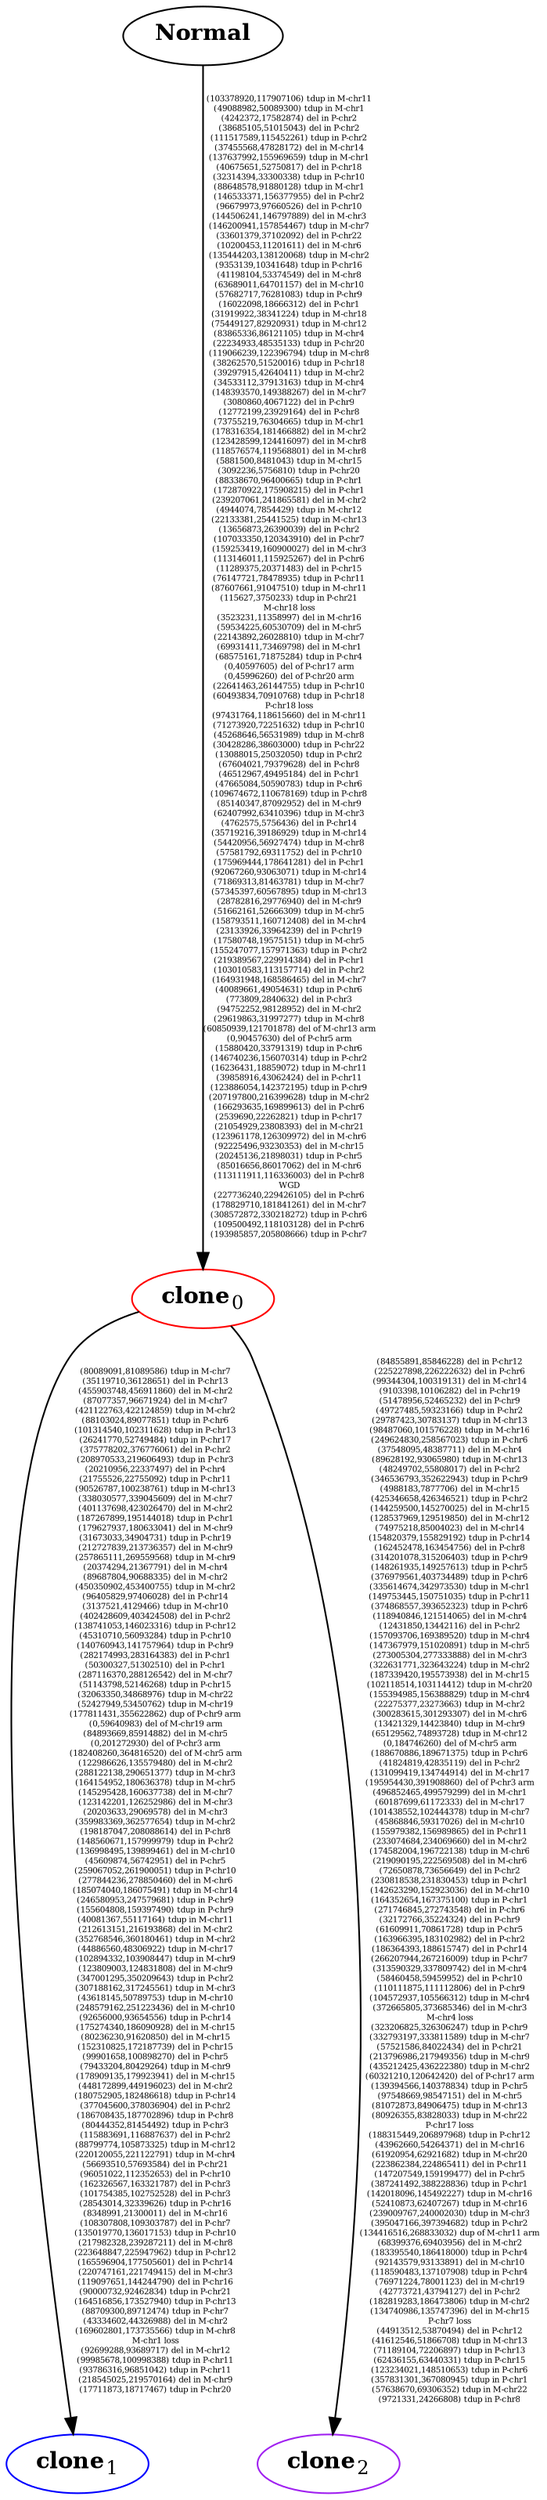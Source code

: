 digraph EvolutionaryCloneTree {
splines=true;
sep="+25,25";
overlap=scalexy;
nodesep=0.6;
	subgraph T {
		N[label=<<B>Normal</B>>,color=black]
		0[label=<<B>clone</B><SUB>0</SUB>>,color=red]
		1[label=<<B>clone</B><SUB>1</SUB>>,color=blue]
		2[label=<<B>clone</B><SUB>2</SUB>>,color=purple]
	{rank = same; 1; 2}
	}
	N -> 0 [label="(103378920,117907106) tdup in M-chr11
(49088982,50089300) tdup in M-chr1
(4242372,17582874) del in P-chr2
(38685105,51015043) del in P-chr2
(111517589,115452261) tdup in P-chr2
(37455568,47828172) del in M-chr14
(137637992,155969659) tdup in M-chr1
(40675651,52750817) del in P-chr18
(32314394,33300338) tdup in P-chr10
(88648578,91880128) tdup in M-chr1
(146533371,156377955) del in P-chr2
(96679973,97660526) del in P-chr10
(144506241,146797889) del in M-chr3
(146200941,157854467) tdup in M-chr7
(33601379,37102092) del in P-chr22
(10200453,11201611) del in M-chr6
(135444203,138120068) tdup in M-chr2
(9353139,10341648) tdup in P-chr16
(41198104,53374549) del in M-chr8
(63689011,64701157) del in M-chr10
(57682717,76281083) tdup in P-chr9
(16022098,18666312) del in P-chr1
(31919922,38341224) tdup in M-chr18
(75449127,82920931) tdup in M-chr12
(83865336,86121105) tdup in M-chr4
(22234933,48535133) tdup in P-chr20
(119066239,122396794) tdup in M-chr8
(38262570,51520016) tdup in P-chr18
(39297915,42640411) tdup in M-chr2
(34533112,37913163) tdup in M-chr4
(148393570,149388267) del in M-chr7
(3080860,4067122) del in P-chr9
(12772199,23929164) del in P-chr8
(73755219,76304665) tdup in M-chr1
(178316354,181466882) del in M-chr2
(123428599,124416097) del in M-chr8
(118576574,119568801) del in M-chr8
(5881500,8481043) tdup in M-chr15
(3092236,5756810) tdup in P-chr20
(88338670,96400665) tdup in P-chr1
(172870922,175908215) del in P-chr1
(239207061,241865581) del in M-chr2
(4944074,7854429) tdup in M-chr12
(22133381,25441525) tdup in M-chr13
(13656873,26390039) del in P-chr2
(107033350,120343910) del in P-chr7
(159253419,160900027) del in M-chr3
(113146011,115925267) del in P-chr6
(11289375,20371483) del in P-chr15
(76147721,78478935) tdup in P-chr11
(87607661,91047510) tdup in M-chr11
(115627,3750233) tdup in P-chr21
M-chr18 loss
(3523231,11358997) del in M-chr16
(59534225,60530709) del in M-chr5
(22143892,26028810) tdup in M-chr7
(69931411,73469798) del in M-chr1
(68575161,71875284) tdup in P-chr4
(0,40597605) del of P-chr17 arm
(0,45996260) del of P-chr20 arm
(22641463,26144755) tdup in P-chr10
(60493834,70910768) tdup in P-chr18
P-chr18 loss
(97431764,118615660) del in M-chr11
(71273920,72251632) tdup in P-chr10
(45268646,56531989) tdup in M-chr8
(30428286,38603000) tdup in P-chr22
(13088015,25032050) tdup in P-chr2
(67604021,79379628) del in P-chr8
(46512967,49495184) del in P-chr1
(47665084,50590783) tdup in P-chr6
(109674672,110678169) tdup in P-chr8
(85140347,87092952) del in M-chr9
(62407992,63410396) tdup in M-chr3
(4762575,5756436) del in P-chr14
(35719216,39186929) tdup in M-chr14
(54420956,56927474) tdup in M-chr8
(57581792,69311752) del in P-chr10
(175969444,178641281) del in P-chr1
(92067260,93063071) tdup in M-chr14
(71869313,81463781) tdup in M-chr7
(57345397,60567895) tdup in M-chr13
(28782816,29776940) del in M-chr9
(51662161,52666309) tdup in M-chr5
(158793511,160712408) del in M-chr4
(23133926,33964239) del in P-chr19
(17580748,19575151) tdup in M-chr5
(155247077,157971363) tdup in P-chr2
(219389567,229914384) del in P-chr1
(103010583,113157714) del in P-chr2
(164931948,168586465) del in M-chr7
(40089661,49054631) tdup in P-chr6
(773809,2840632) del in P-chr3
(94752252,98128952) del in M-chr2
(29619863,31997277) tdup in M-chr8
(60850939,121701878) del of M-chr13 arm
(0,90457630) del of P-chr5 arm
(15880420,33791319) tdup in P-chr6
(146740236,156070314) tdup in P-chr2
(16236431,18859072) tdup in M-chr11
(39858916,43062424) del in P-chr11
(123886054,142372195) tdup in P-chr9
(207197800,216399628) tdup in M-chr2
(166293635,169899613) del in P-chr6
(2539690,22262821) tdup in P-chr17
(21054929,23808393) del in M-chr21
(123961178,126309972) del in M-chr6
(92225496,93230353) del in M-chr15
(20245136,21898031) tdup in P-chr5
(85016656,86017062) del in M-chr6
(113111911,116336003) del in P-chr8
WGD
(227736240,229426105) del in P-chr6
(178829710,181841261) del in M-chr7
(308572872,330218272) tdup in P-chr6
(109500492,118103128) del in P-chr6
(193985857,205808666) tdup in P-chr7", fontsize=5, fixedsize=true]
	0 -> 1 [label="(80089091,81089586) tdup in M-chr7
(35119710,36128651) del in P-chr13
(455903748,456911860) del in M-chr2
(87077357,96671924) del in M-chr7
(421122763,422124859) tdup in M-chr2
(88103024,89077851) tdup in P-chr6
(101314540,102311628) tdup in P-chr13
(26241770,52749484) tdup in P-chr17
(375778202,376776061) del in P-chr2
(208970533,219606493) tdup in P-chr3
(20210956,22337497) del in P-chr4
(21755526,22755092) tdup in P-chr11
(90526787,100238761) tdup in M-chr13
(338030577,339045609) del in M-chr7
(401137698,423026470) del in M-chr2
(187267899,195144018) tdup in P-chr1
(179627937,180633041) del in M-chr9
(31673033,34904731) tdup in P-chr19
(212727839,213736357) del in M-chr9
(257865111,269559568) tdup in M-chr9
(20374294,21367791) del in M-chr4
(89687804,90688335) del in M-chr2
(450350902,453400755) tdup in M-chr2
(96405829,97406028) del in P-chr14
(3137521,4129466) tdup in M-chr10
(402428609,403424508) del in P-chr2
(138741053,146023316) tdup in P-chr12
(45310710,56093284) tdup in P-chr10
(140760943,141757964) tdup in P-chr9
(282174993,283164383) del in P-chr1
(50300327,51302510) del in P-chr1
(287116370,288126542) del in M-chr7
(51143798,52146268) tdup in P-chr15
(32063350,34868976) tdup in M-chr22
(52427949,53450762) tdup in M-chr19
(177811431,355622862) dup of P-chr9 arm
(0,59640983) del of M-chr19 arm
(84893669,85914882) del in M-chr5
(0,201272930) del of P-chr3 arm
(182408260,364816520) del of M-chr5 arm
(122986626,135579480) del in M-chr2
(288122138,290651377) tdup in M-chr3
(164154952,180636378) tdup in M-chr5
(145295428,160637738) del in M-chr7
(123142201,126252986) del in M-chr3
(20203633,29069578) del in M-chr3
(359983369,362577654) tdup in M-chr2
(198187047,208088614) del in P-chr8
(148560671,157999979) tdup in P-chr2
(136998495,139899461) del in M-chr10
(45609874,56742951) del in P-chr5
(259067052,261900051) tdup in P-chr10
(277844236,278850460) del in M-chr6
(185074040,186075491) tdup in M-chr14
(246580953,247579681) tdup in P-chr9
(155604808,159397490) tdup in P-chr9
(40081367,55117164) tdup in M-chr11
(212613151,216193868) del in M-chr2
(352768546,360180461) tdup in M-chr2
(44886560,48306922) tdup in M-chr17
(102894332,103908447) tdup in M-chr9
(123809003,124831808) del in M-chr9
(347001295,350209643) tdup in P-chr2
(307188162,317245561) tdup in M-chr3
(43618145,50789753) tdup in M-chr10
(248579162,251223436) del in M-chr10
(92656000,93654556) tdup in P-chr14
(175274340,186090928) del in M-chr15
(80236230,91620850) del in M-chr15
(152310825,172187739) del in P-chr15
(99901658,100898270) del in P-chr5
(79433204,80429264) tdup in M-chr9
(178909135,179923941) del in M-chr15
(448172899,449196023) del in M-chr2
(180752905,182486618) tdup in P-chr14
(377045600,378036904) del in P-chr2
(186708435,187702896) tdup in P-chr8
(80444352,81454492) tdup in P-chr3
(115883691,116887637) del in P-chr2
(88799774,105873325) tdup in M-chr12
(220120055,221122791) tdup in M-chr4
(56693510,57693584) del in P-chr21
(96051022,112352653) del in P-chr10
(162326567,163321787) del in P-chr3
(101754385,102752528) del in P-chr3
(28543014,32339626) tdup in P-chr16
(8348991,21300011) del in M-chr16
(108307808,109303787) del in P-chr7
(135019770,136017153) tdup in P-chr10
(217982328,239287211) del in M-chr8
(223648847,225947962) tdup in P-chr12
(165596904,177505601) del in P-chr14
(220747161,221749415) del in M-chr3
(119097651,144244790) del in P-chr16
(90000732,92462834) tdup in P-chr21
(164516856,173527940) tdup in P-chr13
(88709300,89712474) tdup in P-chr7
(43334602,44326988) del in M-chr2
(169602801,173735566) tdup in M-chr8
M-chr1 loss
(92699288,93689717) del in M-chr12
(99985678,100998388) tdup in P-chr11
(93786316,96851042) tdup in P-chr11
(218545025,219570164) del in M-chr9
(17711873,18717467) tdup in P-chr20", fontsize=5, fixedsize=true]
	0 -> 2 [label="(84855891,85846228) del in P-chr12
(225227898,226222632) del in P-chr6
(99344304,100319131) del in M-chr14
(9103398,10106282) del in P-chr19
(51478956,52465232) del in P-chr9
(49727485,59323166) tdup in P-chr2
(29787423,30783137) tdup in M-chr13
(98487060,101576228) tdup in M-chr16
(249624830,258567023) tdup in P-chr6
(37548095,48387711) del in M-chr4
(89628192,93065980) tdup in M-chr13
(48249702,55808017) del in P-chr2
(346536793,352622943) tdup in P-chr9
(4988183,7877706) del in M-chr15
(425346658,426346521) tdup in P-chr2
(144259500,145270025) del in M-chr15
(128537969,129519850) del in M-chr12
(74975218,85004023) del in M-chr14
(154820379,155829192) tdup in P-chr14
(162452478,163454756) del in P-chr8
(314201078,315206403) tdup in P-chr9
(148261935,149257613) tdup in P-chr5
(376979561,403734489) tdup in P-chr6
(335614674,342973530) tdup in M-chr1
(149753445,150751035) tdup in P-chr11
(374868557,393652323) tdup in P-chr6
(118940846,121514065) del in M-chr4
(12431850,13442116) del in P-chr2
(157093706,169389520) tdup in M-chr4
(147367979,151020891) tdup in M-chr5
(273005304,277333888) del in M-chr3
(322631771,323643224) tdup in M-chr2
(187339420,195573938) del in M-chr15
(102118514,103114412) tdup in M-chr20
(155394985,156388829) tdup in M-chr4
(22275377,23273663) tdup in M-chr2
(300283615,301293307) del in M-chr6
(13421329,14423840) tdup in M-chr9
(65129562,74893728) tdup in M-chr12
(0,184746260) del of M-chr5 arm
(188670886,189671375) tdup in P-chr6
(41824819,42835119) del in P-chr2
(131099419,134744914) del in M-chr17
(195954430,391908860) del of P-chr3 arm
(496852465,499579299) del in M-chr1
(60187699,61172333) del in M-chr17
(101438552,102444378) tdup in M-chr7
(45868846,59317026) del in M-chr10
(155979382,156989865) del in P-chr11
(233074684,234069660) del in M-chr2
(174582004,196722138) tdup in M-chr6
(219090195,222569508) del in M-chr6
(72650878,73656649) del in P-chr2
(230818538,231830453) tdup in P-chr1
(142623290,152923036) del in M-chr10
(164352654,167375100) tdup in P-chr1
(271746845,272743548) del in P-chr6
(32172766,35224324) del in P-chr9
(61609911,70861728) tdup in P-chr5
(163966395,183102982) del in P-chr2
(186364393,188615747) del in P-chr14
(266207944,267216009) tdup in P-chr7
(313590329,337809742) del in M-chr4
(58460458,59459952) del in P-chr10
(110111875,111112806) del in P-chr9
(104572937,105566312) tdup in M-chr4
(372665805,373685346) del in M-chr3
M-chr4 loss
(323206825,326306247) tdup in P-chr9
(332793197,333811589) tdup in M-chr7
(57521586,84022434) del in P-chr21
(213796986,217949356) tdup in M-chr9
(435212425,436222380) tdup in M-chr2
(60321210,120642420) del of P-chr17 arm
(139394566,140378834) tdup in P-chr5
(97548669,98547151) del in M-chr5
(81072873,84906475) tdup in M-chr13
(80926355,83828033) tdup in M-chr22
P-chr17 loss
(188315449,206897968) tdup in P-chr12
(43962660,54264371) del in M-chr16
(61920954,62921682) tdup in M-chr20
(223862384,224865411) del in P-chr11
(147207549,159199477) del in P-chr5
(387241492,388228836) tdup in P-chr1
(142018096,145492227) tdup in M-chr16
(52410873,62407267) tdup in M-chr16
(239009767,240002030) tdup in M-chr3
(395047166,397394682) tdup in P-chr2
(134416516,268833032) dup of M-chr11 arm
(68399376,69403956) del in M-chr2
(183395540,186418000) tdup in P-chr4
(92143579,93133891) del in M-chr10
(118590483,137107908) tdup in P-chr4
(76971224,78001123) del in M-chr19
(42773721,43794127) del in P-chr2
(182819283,186473806) tdup in M-chr2
(134740986,135747396) del in M-chr15
P-chr7 loss
(44913512,53870494) del in P-chr12
(41612546,51866708) tdup in M-chr13
(71189104,72206897) tdup in P-chr13
(62436155,63440331) tdup in P-chr15
(123234021,148510653) tdup in P-chr6
(357831301,367080945) tdup in P-chr1
(57638670,69306352) tdup in M-chr22
(9721331,24266808) tdup in P-chr8", fontsize=5, fixedsize=true]
}

